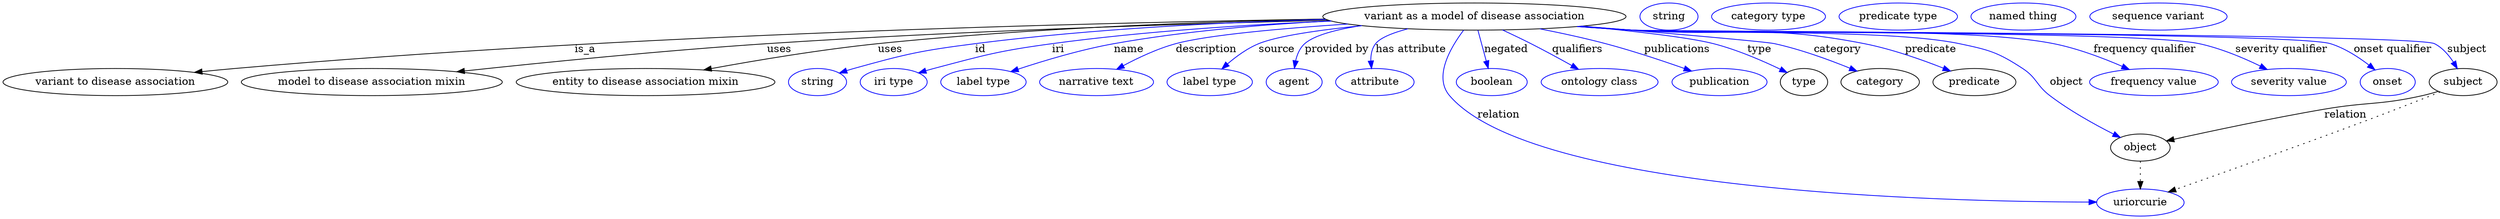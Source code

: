 digraph {
	graph [bb="0,0,3302.7,283"];
	node [label="\N"];
	"variant as a model of disease association"	 [height=0.5,
		label="variant as a model of disease association",
		pos="1949.8,265",
		width=5.5787];
	"variant to disease association"	 [height=0.5,
		pos="148.84,178",
		width=4.1344];
	"variant as a model of disease association" -> "variant to disease association"	 [label=is_a,
		lp="771.84,221.5",
		pos="e,254.58,190.75 1750.6,262.74 1441.1,257.85 826.31,242.64 306.84,196 293.23,194.78 278.98,193.36 264.84,191.86"];
	"model to disease association mixin"	 [height=0.5,
		pos="488.84,178",
		width=4.8024];
	"variant as a model of disease association" -> "model to disease association mixin"	 [label=uses,
		lp="1027.3,221.5",
		pos="e,613.95,190.49 1754.1,260.81 1564,255.96 1267.4,246.32 1010.8,229 858.92,218.75 821.37,210.87 669.84,196 655.01,194.55 639.51,193.02 \
624.07,191.49"];
	"entity to disease association mixin"	 [height=0.5,
		pos="850.84,178",
		width=4.7662];
	"variant as a model of disease association" -> "entity to disease association mixin"	 [label=uses,
		lp="1174.3,221.5",
		pos="e,930.63,193.94 1760.4,258.99 1564,252.3 1270.2,240.84 1157.8,229 1084.3,221.25 1001.6,207.2 940.62,195.82"];
	id	 [color=blue,
		height=0.5,
		label=string,
		pos="1078.8,178",
		width=1.0652];
	"variant as a model of disease association" -> id	 [color=blue,
		label=id,
		lp="1291.8,221.5",
		pos="e,1108,189.76 1764.1,258.1 1600.2,251.43 1374,240.65 1284.8,229 1213.7,219.7 1195.7,215.99 1126.8,196 1123.9,195.14 1120.8,194.17 \
1117.7,193.15",
		style=solid];
	iri	 [color=blue,
		height=0.5,
		label="iri type",
		pos="1179.8,178",
		width=1.2277];
	"variant as a model of disease association" -> iri	 [color=blue,
		label=iri,
		lp="1396.8,221.5",
		pos="e,1213,189.94 1758.3,259.56 1649.6,254.76 1511.2,245.77 1388.8,229 1318.6,219.37 1301.2,214.76 1232.8,196 1229.5,195.08 1226.1,194.08 \
1222.6,193.02",
		style=solid];
	name	 [color=blue,
		height=0.5,
		label="label type",
		pos="1298.8,178",
		width=1.5707];
	"variant as a model of disease association" -> name	 [color=blue,
		label=name,
		lp="1489.8,221.5",
		pos="e,1336,191.6 1776.2,255.9 1663.3,249.22 1526.9,239.52 1469.8,229 1427,221.1 1379.6,206.49 1345.6,194.93",
		style=solid];
	description	 [color=blue,
		height=0.5,
		label="narrative text",
		pos="1448.8,178",
		width=2.0943];
	"variant as a model of disease association" -> description	 [color=blue,
		label=description,
		lp="1592.8,221.5",
		pos="e,1476.1,195 1777.7,255.69 1690.2,249.7 1593.7,240.82 1551.8,229 1528.5,222.4 1504,210.55 1484.8,199.93",
		style=solid];
	source	 [color=blue,
		height=0.5,
		label="label type",
		pos="1598.8,178",
		width=1.5707];
	"variant as a model of disease association" -> source	 [color=blue,
		label=source,
		lp="1687.3,221.5",
		pos="e,1615.3,195.42 1797.3,253.29 1742.3,247.51 1687.7,239.48 1662.8,229 1648.2,222.83 1634.1,212.31 1622.9,202.43",
		style=solid];
	"provided by"	 [color=blue,
		height=0.5,
		label=agent,
		pos="1710.8,178",
		width=1.0291];
	"variant as a model of disease association" -> "provided by"	 [color=blue,
		label="provided by",
		lp="1767.3,221.5",
		pos="e,1711.1,196.11 1798.7,253.15 1765.9,247.82 1737.2,240.12 1724.8,229 1718.3,223.16 1714.7,214.61 1712.8,206.16",
		style=solid];
	"has attribute"	 [color=blue,
		height=0.5,
		label=attribute,
		pos="1817.8,178",
		width=1.4443];
	"variant as a model of disease association" -> "has attribute"	 [color=blue,
		label="has attribute",
		lp="1865.8,221.5",
		pos="e,1813.2,196.3 1860.8,248.86 1841.5,243.54 1825,236.91 1818.8,229 1813.9,222.68 1812.4,214.47 1812.4,206.48",
		style=solid];
	relation	 [color=blue,
		height=0.5,
		label=uriorcurie,
		pos="2830.8,18",
		width=1.6068];
	"variant as a model of disease association" -> relation	 [color=blue,
		label=relation,
		lp="2016.8,134.5",
		pos="e,2774.7,22.521 1934.9,246.96 1918,224.23 1895.3,185.11 1916.8,160 1972.3,95.307 2563.7,40.303 2764.6,23.37",
		style=solid];
	negated	 [color=blue,
		height=0.5,
		label=boolean,
		pos="1972.8,178",
		width=1.2999];
	"variant as a model of disease association" -> negated	 [color=blue,
		label=negated,
		lp="1991.8,221.5",
		pos="e,1968.1,196 1954.6,246.97 1957.7,235.08 1961.9,219.25 1965.5,205.76",
		style=solid];
	qualifiers	 [color=blue,
		height=0.5,
		label="ontology class",
		pos="2114.8,178",
		width=2.1484];
	"variant as a model of disease association" -> qualifiers	 [color=blue,
		label=qualifiers,
		lp="2086.8,221.5",
		pos="e,2086.3,194.81 1988.2,247.18 2000.1,241.53 2013.1,235.15 2024.8,229 2042.3,219.89 2061.3,209.24 2077.3,200.04",
		style=solid];
	publications	 [color=blue,
		height=0.5,
		label=publication,
		pos="2272.8,178",
		width=1.7512];
	"variant as a model of disease association" -> publications	 [color=blue,
		label=publications,
		lp="2214.8,221.5",
		pos="e,2235.2,192.46 2039.8,248.8 2067.3,243.24 2097.5,236.5 2124.8,229 2159.1,219.61 2197,206.52 2225.8,195.94",
		style=solid];
	type	 [height=0.5,
		pos="2384.8,178",
		width=0.86659];
	"variant as a model of disease association" -> type	 [color=blue,
		label=type,
		lp="2323.8,221.5",
		pos="e,2361.7,190.1 2092.4,252.32 2159.1,245.63 2230.8,237.14 2262.8,229 2294.5,220.97 2328.6,206.14 2352.7,194.53",
		style=solid];
	category	 [height=0.5,
		pos="2485.8,178",
		width=1.4443];
	"variant as a model of disease association" -> category	 [color=blue,
		label=category,
		lp="2427.8,221.5",
		pos="e,2453.5,192.27 2095.2,252.58 2202.3,243.29 2331.5,231.74 2343.8,229 2378.5,221.32 2416.3,207.48 2444.1,196.15",
		style=solid];
	predicate	 [height=0.5,
		pos="2610.8,178",
		width=1.5346];
	"variant as a model of disease association" -> predicate	 [color=blue,
		label=predicate,
		lp="2552.3,221.5",
		pos="e,2577.7,192.44 2092.1,252.29 2114.8,250.42 2137.9,248.59 2159.8,247 2294.8,237.22 2331.1,255.43 2463.8,229 2500,221.8 2539.4,207.77 \
2568.3,196.24",
		style=solid];
	object	 [height=0.5,
		pos="2830.8,91",
		width=1.1013];
	"variant as a model of disease association" -> object	 [color=blue,
		label=object,
		lp="2733.3,178",
		pos="e,2803.3,104.17 2090.1,252.12 2113.4,250.23 2137.3,248.44 2159.8,247 2255.5,240.91 2497,248.8 2590.8,229 2630.1,220.72 2641.3,217.98 \
2674.8,196 2693.8,183.6 2692.9,173.76 2710.8,160 2737.1,139.92 2769.7,121.51 2794.3,108.77",
		style=solid];
	"frequency qualifier"	 [color=blue,
		height=0.5,
		label="frequency value",
		pos="2849.8,178",
		width=2.3651];
	"variant as a model of disease association" -> "frequency qualifier"	 [color=blue,
		label="frequency qualifier",
		lp="2834.3,221.5",
		pos="e,2815.8,194.57 2089.3,252 2112.8,250.11 2137,248.35 2159.8,247 2283.2,239.72 2594.6,253.32 2715.8,229 2747.1,222.73 2780.6,209.96 \
2806.3,198.76",
		style=solid];
	"severity qualifier"	 [color=blue,
		height=0.5,
		label="severity value",
		pos="3028.8,178",
		width=2.1123];
	"variant as a model of disease association" -> "severity qualifier"	 [color=blue,
		label="severity qualifier",
		lp="3014.3,221.5",
		pos="e,2998.3,194.54 2088.1,251.93 2112,250.02 2136.6,248.27 2159.8,247 2242.7,242.45 2825.6,246.31 2906.8,229 2935.5,222.9 2965.8,210.23 \
2989.1,199.05",
		style=solid];
	"onset qualifier"	 [color=blue,
		height=0.5,
		label=onset,
		pos="3158.8,178",
		width=1.011];
	"variant as a model of disease association" -> "onset qualifier"	 [color=blue,
		label="onset qualifier",
		lp="3161.8,221.5",
		pos="e,3140.9,193.8 2087.6,251.89 2111.6,249.97 2136.5,248.23 2159.8,247 2210.9,244.32 3030.9,243.93 3079.8,229 3099.2,223.1 3118.3,210.99 \
3132.8,200.05",
		style=solid];
	subject	 [height=0.5,
		pos="3257.8,178",
		width=1.2457];
	"variant as a model of disease association" -> subject	 [color=blue,
		label=subject,
		lp="3261.3,221.5",
		pos="e,3249.2,195.86 2087.3,251.86 2111.4,249.94 2136.4,248.2 2159.8,247 2218.5,243.99 3165.2,255.17 3217.8,229 3228.6,223.67 3237.3,\
213.96 3243.8,204.43",
		style=solid];
	association_type	 [color=blue,
		height=0.5,
		label=string,
		pos="2206.8,265",
		width=1.0652];
	association_category	 [color=blue,
		height=0.5,
		label="category type",
		pos="2338.8,265",
		width=2.0943];
	"variant to disease association_predicate"	 [color=blue,
		height=0.5,
		label="predicate type",
		pos="2510.8,265",
		width=2.1845];
	object -> relation	 [pos="e,2830.8,36.09 2830.8,72.955 2830.8,64.883 2830.8,55.176 2830.8,46.182",
		style=dotted];
	"variant to disease association_object"	 [color=blue,
		height=0.5,
		label="named thing",
		pos="2676.8,265",
		width=1.9318];
	subject -> relation	 [pos="e,2869.3,31.529 3226.4,165.03 3200.7,154.54 3163.6,139.52 3130.8,127 3042.3,93.163 2938.2,55.902 2878.8,34.885",
		style=dotted];
	subject -> object	 [label=relation,
		lp="3102.8,134.5",
		pos="e,2866.3,99.186 3224.4,165.8 3217.7,163.64 3210.6,161.58 3203.8,160 3147.5,146.79 3131.9,151.93 3074.8,142 3005.2,129.87 2925.1,\
112.45 2876.2,101.44"];
	"variant as a model of disease association_subject"	 [color=blue,
		height=0.5,
		label="sequence variant",
		pos="2855.8,265",
		width=2.5276];
}

